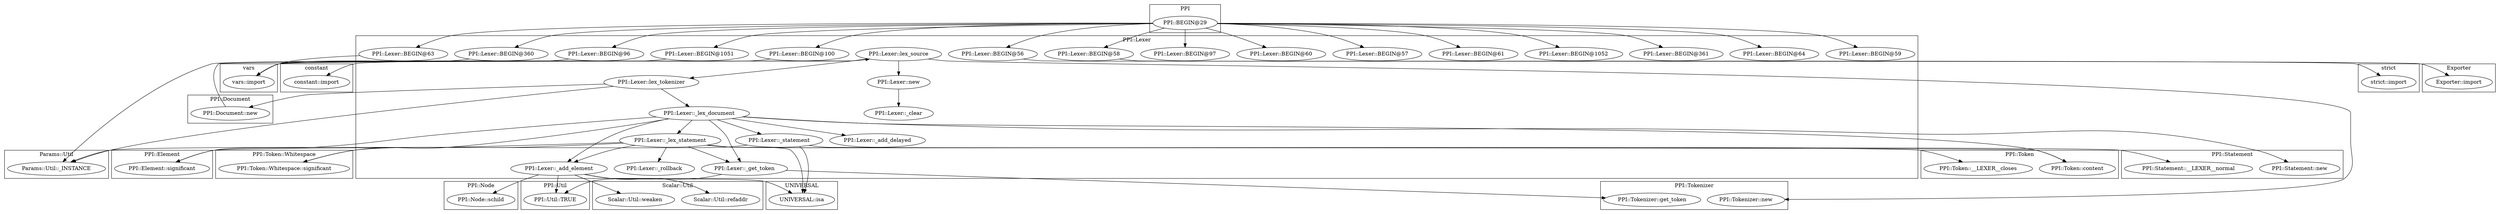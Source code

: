 digraph {
graph [overlap=false]
subgraph cluster_Scalar_Util {
	label="Scalar::Util";
	"Scalar::Util::refaddr";
	"Scalar::Util::weaken";
}
subgraph cluster_constant {
	label="constant";
	"constant::import";
}
subgraph cluster_PPI_Document {
	label="PPI::Document";
	"PPI::Document::new";
}
subgraph cluster_UNIVERSAL {
	label="UNIVERSAL";
	"UNIVERSAL::isa";
}
subgraph cluster_PPI_Lexer {
	label="PPI::Lexer";
	"PPI::Lexer::BEGIN@1052";
	"PPI::Lexer::BEGIN@61";
	"PPI::Lexer::_lex_document";
	"PPI::Lexer::_add_element";
	"PPI::Lexer::_statement";
	"PPI::Lexer::lex_tokenizer";
	"PPI::Lexer::BEGIN@57";
	"PPI::Lexer::BEGIN@60";
	"PPI::Lexer::BEGIN@97";
	"PPI::Lexer::BEGIN@360";
	"PPI::Lexer::BEGIN@63";
	"PPI::Lexer::BEGIN@100";
	"PPI::Lexer::_lex_statement";
	"PPI::Lexer::BEGIN@1051";
	"PPI::Lexer::new";
	"PPI::Lexer::lex_source";
	"PPI::Lexer::BEGIN@56";
	"PPI::Lexer::_add_delayed";
	"PPI::Lexer::BEGIN@58";
	"PPI::Lexer::_get_token";
	"PPI::Lexer::BEGIN@96";
	"PPI::Lexer::_clear";
	"PPI::Lexer::_rollback";
	"PPI::Lexer::BEGIN@59";
	"PPI::Lexer::BEGIN@64";
	"PPI::Lexer::BEGIN@361";
}
subgraph cluster_PPI_Token {
	label="PPI::Token";
	"PPI::Token::content";
	"PPI::Token::__LEXER__closes";
}
subgraph cluster_PPI_Statement {
	label="PPI::Statement";
	"PPI::Statement::__LEXER__normal";
	"PPI::Statement::new";
}
subgraph cluster_PPI_Element {
	label="PPI::Element";
	"PPI::Element::significant";
}
subgraph cluster_Exporter {
	label="Exporter";
	"Exporter::import";
}
subgraph cluster_PPI_Tokenizer {
	label="PPI::Tokenizer";
	"PPI::Tokenizer::get_token";
	"PPI::Tokenizer::new";
}
subgraph cluster_Params_Util {
	label="Params::Util";
	"Params::Util::_INSTANCE";
}
subgraph cluster_PPI_Token_Whitespace {
	label="PPI::Token::Whitespace";
	"PPI::Token::Whitespace::significant";
}
subgraph cluster_PPI_Node {
	label="PPI::Node";
	"PPI::Node::schild";
}
subgraph cluster_PPI_Util {
	label="PPI::Util";
	"PPI::Util::TRUE";
}
subgraph cluster_vars {
	label="vars";
	"vars::import";
}
subgraph cluster_strict {
	label="strict";
	"strict::import";
}
subgraph cluster_PPI {
	label="PPI";
	"PPI::BEGIN@29";
}
"PPI::Lexer::lex_tokenizer" -> "PPI::Document::new";
"PPI::BEGIN@29" -> "PPI::Lexer::BEGIN@56";
"PPI::BEGIN@29" -> "PPI::Lexer::BEGIN@1052";
"PPI::Lexer::_lex_document" -> "PPI::Lexer::_statement";
"PPI::Lexer::lex_source" -> "PPI::Lexer::new";
"PPI::Lexer::_lex_statement" -> "PPI::Statement::__LEXER__normal";
"PPI::Lexer::lex_source" -> "PPI::Lexer::lex_tokenizer";
"PPI::Lexer::_lex_statement" -> "PPI::Lexer::_add_element";
"PPI::Lexer::_lex_document" -> "PPI::Lexer::_add_element";
"PPI::BEGIN@29" -> "PPI::Lexer::BEGIN@59";
"PPI::Lexer::_statement" -> "Params::Util::_INSTANCE";
"PPI::Lexer::lex_tokenizer" -> "Params::Util::_INSTANCE";
"PPI::Lexer::lex_source" -> "Params::Util::_INSTANCE";
"PPI::BEGIN@29" -> "PPI::Lexer::BEGIN@1051";
"PPI::Lexer::BEGIN@100" -> "constant::import";
"PPI::Lexer::_add_element" -> "PPI::Node::schild";
"PPI::Lexer::_lex_statement" -> "PPI::Token::Whitespace::significant";
"PPI::Lexer::_lex_document" -> "PPI::Token::Whitespace::significant";
"PPI::BEGIN@29" -> "PPI::Lexer::BEGIN@64";
"PPI::Lexer::BEGIN@56" -> "strict::import";
"PPI::Lexer::_statement" -> "PPI::Token::content";
"PPI::Lexer::_lex_document" -> "PPI::Token::content";
"PPI::Lexer::_add_element" -> "PPI::Util::TRUE";
"PPI::Lexer::_get_token" -> "PPI::Util::TRUE";
"PPI::Lexer::_lex_document" -> "PPI::Lexer::_add_delayed";
"PPI::BEGIN@29" -> "PPI::Lexer::BEGIN@58";
"PPI::Lexer::_lex_statement" -> "PPI::Lexer::_get_token";
"PPI::Lexer::_lex_document" -> "PPI::Lexer::_get_token";
"PPI::BEGIN@29" -> "PPI::Lexer::BEGIN@61";
"PPI::Lexer::BEGIN@58" -> "Exporter::import";
"PPI::Lexer::_lex_document" -> "PPI::Lexer::_lex_statement";
"PPI::Lexer::_lex_statement" -> "PPI::Token::__LEXER__closes";
"PPI::BEGIN@29" -> "PPI::Lexer::BEGIN@96";
"PPI::BEGIN@29" -> "PPI::Lexer::BEGIN@60";
"PPI::Lexer::BEGIN@63" -> "vars::import";
"PPI::Lexer::BEGIN@1051" -> "vars::import";
"PPI::Lexer::BEGIN@360" -> "vars::import";
"PPI::Lexer::BEGIN@96" -> "vars::import";
"PPI::Lexer::_lex_statement" -> "PPI::Element::significant";
"PPI::Lexer::_lex_document" -> "PPI::Element::significant";
"PPI::Lexer::lex_source" -> "PPI::Tokenizer::new";
"PPI::Lexer::_lex_document" -> "PPI::Statement::new";
"PPI::Lexer::new" -> "PPI::Lexer::_clear";
"PPI::BEGIN@29" -> "PPI::Lexer::BEGIN@360";
"PPI::Lexer::_add_element" -> "Scalar::Util::weaken";
"PPI::Lexer::_lex_statement" -> "PPI::Lexer::_rollback";
"PPI::BEGIN@29" -> "PPI::Lexer::BEGIN@361";
"PPI::Lexer::_add_element" -> "UNIVERSAL::isa";
"PPI::Lexer::_statement" -> "UNIVERSAL::isa";
"PPI::Lexer::_lex_statement" -> "UNIVERSAL::isa";
"PPI::Lexer::lex_tokenizer" -> "PPI::Lexer::_lex_document";
"PPI::Document::new" -> "PPI::Lexer::lex_source";
"PPI::BEGIN@29" -> "PPI::Lexer::BEGIN@100";
"PPI::BEGIN@29" -> "PPI::Lexer::BEGIN@97";
"PPI::BEGIN@29" -> "PPI::Lexer::BEGIN@57";
"PPI::BEGIN@29" -> "PPI::Lexer::BEGIN@63";
"PPI::Lexer::_get_token" -> "PPI::Tokenizer::get_token";
"PPI::Lexer::_add_element" -> "Scalar::Util::refaddr";
}
